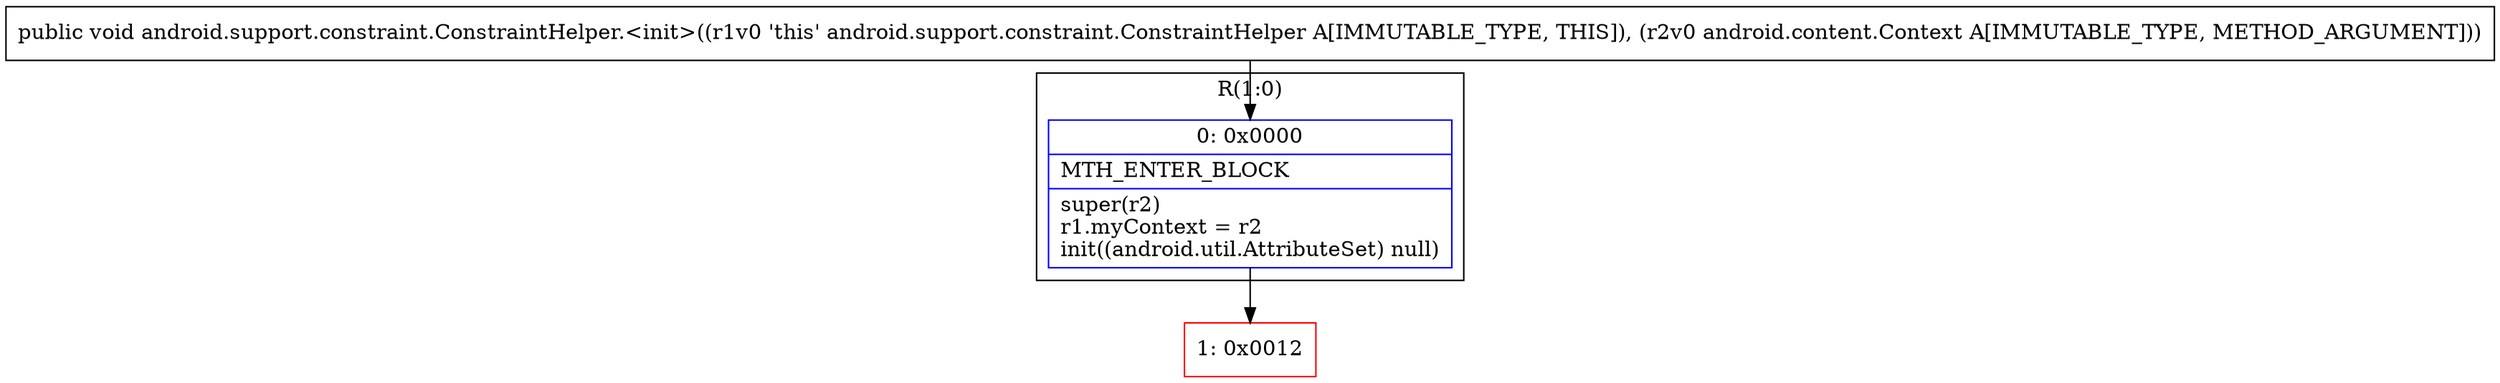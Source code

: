 digraph "CFG forandroid.support.constraint.ConstraintHelper.\<init\>(Landroid\/content\/Context;)V" {
subgraph cluster_Region_1491689421 {
label = "R(1:0)";
node [shape=record,color=blue];
Node_0 [shape=record,label="{0\:\ 0x0000|MTH_ENTER_BLOCK\l|super(r2)\lr1.myContext = r2\linit((android.util.AttributeSet) null)\l}"];
}
Node_1 [shape=record,color=red,label="{1\:\ 0x0012}"];
MethodNode[shape=record,label="{public void android.support.constraint.ConstraintHelper.\<init\>((r1v0 'this' android.support.constraint.ConstraintHelper A[IMMUTABLE_TYPE, THIS]), (r2v0 android.content.Context A[IMMUTABLE_TYPE, METHOD_ARGUMENT])) }"];
MethodNode -> Node_0;
Node_0 -> Node_1;
}

